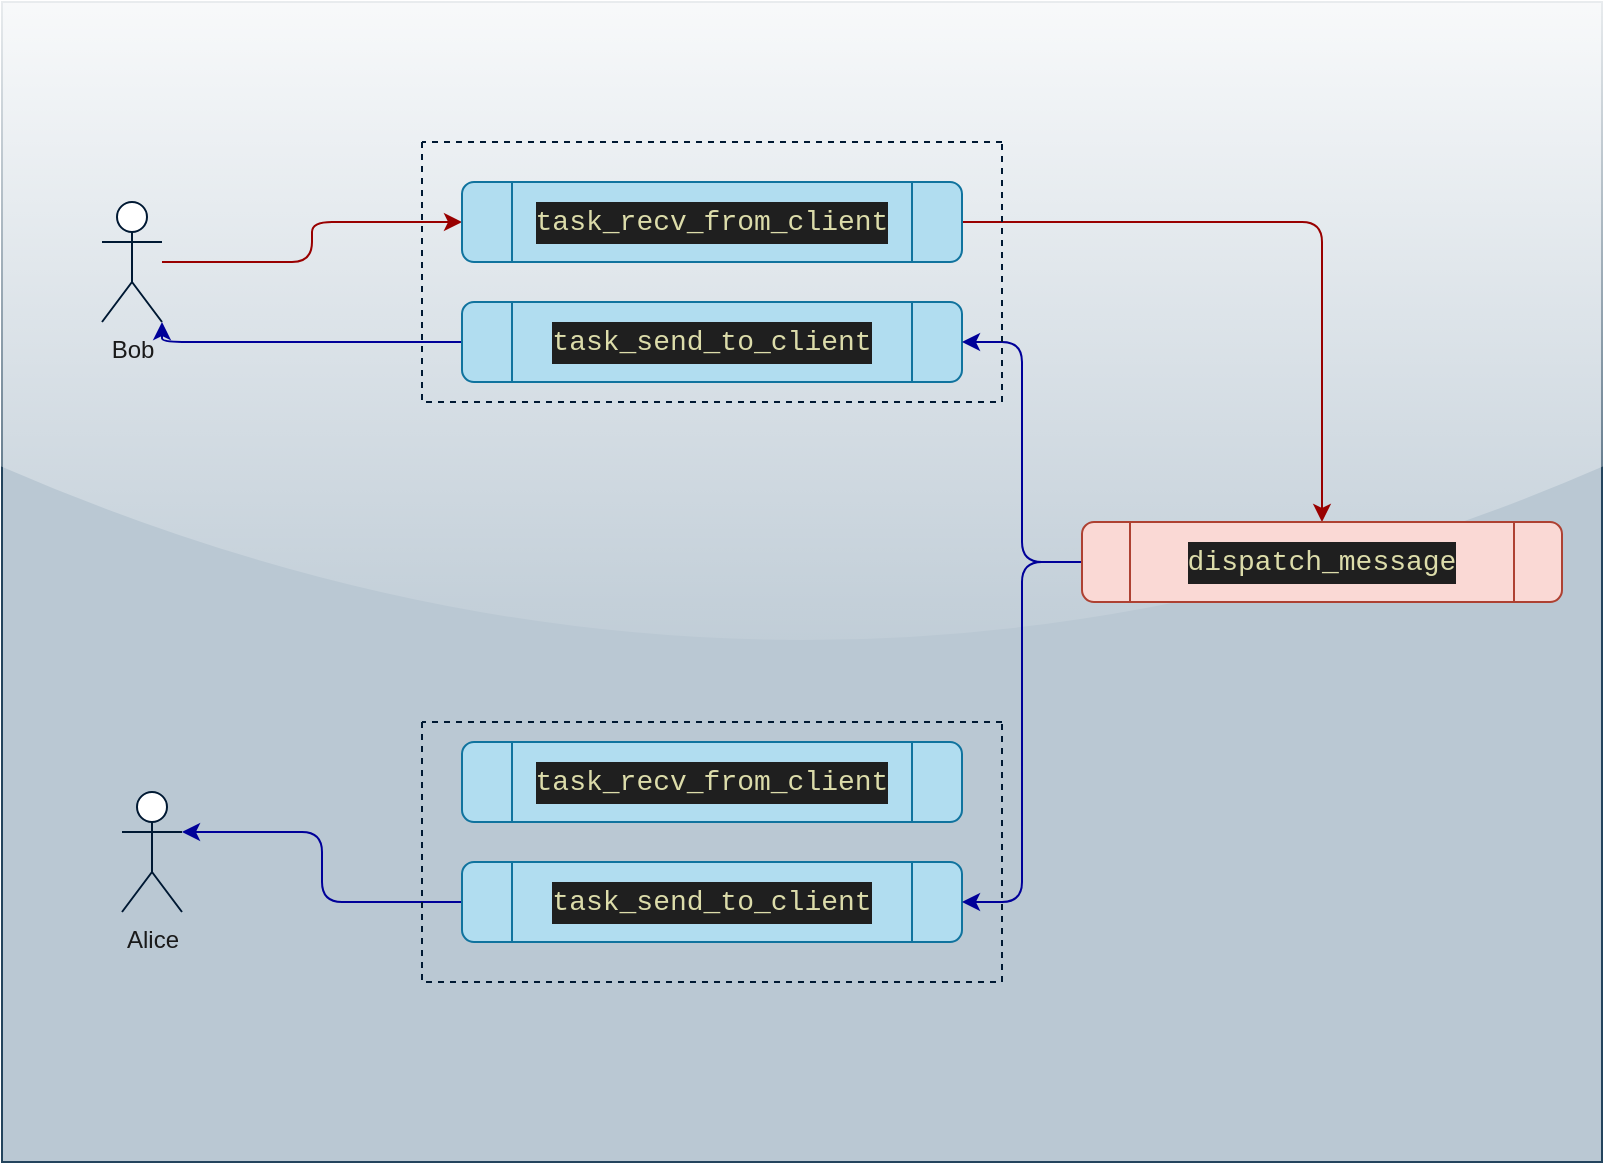 <mxfile>
    <diagram id="rj6UjD9lto2laL2P1jbC" name="Page-1">
        <mxGraphModel dx="1088" dy="1006" grid="1" gridSize="10" guides="1" tooltips="1" connect="1" arrows="1" fold="1" page="1" pageScale="1" pageWidth="3300" pageHeight="2339" math="0" shadow="0">
            <root>
                <mxCell id="0"/>
                <mxCell id="1" parent="0"/>
                <mxCell id="2" value="" style="rounded=0;whiteSpace=wrap;html=1;fillColor=#bac8d3;strokeColor=#23445d;glass=1;shadow=0;" vertex="1" parent="1">
                    <mxGeometry x="130" y="70" width="800" height="580" as="geometry"/>
                </mxCell>
                <mxCell id="15" style="edgeStyle=orthogonalEdgeStyle;html=1;entryX=0;entryY=0.5;entryDx=0;entryDy=0;strokeColor=#990000;fontColor=#003366;" edge="1" parent="1" source="3" target="8">
                    <mxGeometry relative="1" as="geometry"/>
                </mxCell>
                <mxCell id="3" value="Bob" style="shape=umlActor;verticalLabelPosition=bottom;verticalAlign=top;html=1;outlineConnect=0;rounded=0;shadow=0;glass=1;sketch=0;strokeColor=#001933;fontColor=#1A1A1A;" vertex="1" parent="1">
                    <mxGeometry x="180" y="170" width="30" height="60" as="geometry"/>
                </mxCell>
                <mxCell id="5" value="Alice" style="shape=umlActor;verticalLabelPosition=bottom;verticalAlign=top;html=1;outlineConnect=0;rounded=0;shadow=0;glass=1;sketch=0;strokeColor=#001933;fontColor=#1A1A1A;" vertex="1" parent="1">
                    <mxGeometry x="190" y="465" width="30" height="60" as="geometry"/>
                </mxCell>
                <mxCell id="14" style="edgeStyle=orthogonalEdgeStyle;html=1;entryX=0.5;entryY=0;entryDx=0;entryDy=0;fontColor=#003366;strokeColor=#990000;" edge="1" parent="1" source="8" target="12">
                    <mxGeometry relative="1" as="geometry"/>
                </mxCell>
                <mxCell id="8" value="&lt;div style=&quot;color: rgb(204, 204, 204); background-color: rgb(31, 31, 31); font-family: Menlo, Monaco, &amp;quot;Courier New&amp;quot;, monospace; font-size: 14px; line-height: 21px;&quot;&gt;&lt;span style=&quot;color: #dcdcaa;&quot;&gt;task_recv_from_client&lt;/span&gt;&lt;/div&gt;" style="shape=process;whiteSpace=wrap;html=1;backgroundOutline=1;rounded=1;shadow=0;glass=0;sketch=0;strokeColor=#10739e;fillColor=#b1ddf0;fontColor=#003366;" vertex="1" parent="1">
                    <mxGeometry x="360" y="160" width="250" height="40" as="geometry"/>
                </mxCell>
                <mxCell id="23" style="edgeStyle=orthogonalEdgeStyle;html=1;entryX=1;entryY=1;entryDx=0;entryDy=0;entryPerimeter=0;strokeColor=#000099;fontColor=#003366;" edge="1" parent="1" source="9" target="3">
                    <mxGeometry relative="1" as="geometry"/>
                </mxCell>
                <mxCell id="9" value="&lt;div style=&quot;color: rgb(204, 204, 204); background-color: rgb(31, 31, 31); font-family: Menlo, Monaco, &amp;quot;Courier New&amp;quot;, monospace; font-size: 14px; line-height: 21px;&quot;&gt;&lt;div style=&quot;line-height: 21px;&quot;&gt;&lt;span style=&quot;color: #dcdcaa;&quot;&gt;task_send_to_client&lt;/span&gt;&lt;/div&gt;&lt;/div&gt;" style="shape=process;whiteSpace=wrap;html=1;backgroundOutline=1;rounded=1;shadow=0;glass=0;sketch=0;strokeColor=#10739e;fillColor=#b1ddf0;fontColor=#003366;" vertex="1" parent="1">
                    <mxGeometry x="360" y="220" width="250" height="40" as="geometry"/>
                </mxCell>
                <mxCell id="10" value="&lt;div style=&quot;color: rgb(204, 204, 204); background-color: rgb(31, 31, 31); font-family: Menlo, Monaco, &amp;quot;Courier New&amp;quot;, monospace; font-size: 14px; line-height: 21px;&quot;&gt;&lt;span style=&quot;color: #dcdcaa;&quot;&gt;task_recv_from_client&lt;/span&gt;&lt;/div&gt;" style="shape=process;whiteSpace=wrap;html=1;backgroundOutline=1;rounded=1;shadow=0;glass=0;sketch=0;strokeColor=#10739e;fillColor=#b1ddf0;fontColor=#003366;" vertex="1" parent="1">
                    <mxGeometry x="360" y="440" width="250" height="40" as="geometry"/>
                </mxCell>
                <mxCell id="22" style="edgeStyle=orthogonalEdgeStyle;html=1;entryX=1;entryY=0.333;entryDx=0;entryDy=0;entryPerimeter=0;strokeColor=#000099;fontColor=#003366;" edge="1" parent="1" source="11" target="5">
                    <mxGeometry relative="1" as="geometry"/>
                </mxCell>
                <mxCell id="11" value="&lt;div style=&quot;color: rgb(204, 204, 204); background-color: rgb(31, 31, 31); font-family: Menlo, Monaco, &amp;quot;Courier New&amp;quot;, monospace; font-size: 14px; line-height: 21px;&quot;&gt;&lt;div style=&quot;line-height: 21px;&quot;&gt;&lt;span style=&quot;color: #dcdcaa;&quot;&gt;task_send_to_client&lt;/span&gt;&lt;/div&gt;&lt;/div&gt;" style="shape=process;whiteSpace=wrap;html=1;backgroundOutline=1;rounded=1;shadow=0;glass=0;sketch=0;strokeColor=#10739e;fillColor=#b1ddf0;fontColor=#003366;" vertex="1" parent="1">
                    <mxGeometry x="360" y="500" width="250" height="40" as="geometry"/>
                </mxCell>
                <mxCell id="16" style="edgeStyle=orthogonalEdgeStyle;html=1;entryX=1;entryY=0.5;entryDx=0;entryDy=0;strokeColor=#000099;fontColor=#003366;" edge="1" parent="1" source="12" target="9">
                    <mxGeometry relative="1" as="geometry"/>
                </mxCell>
                <mxCell id="17" style="edgeStyle=orthogonalEdgeStyle;html=1;entryX=1;entryY=0.5;entryDx=0;entryDy=0;strokeColor=#000099;fontColor=#003366;" edge="1" parent="1" source="12" target="11">
                    <mxGeometry relative="1" as="geometry"/>
                </mxCell>
                <mxCell id="12" value="&lt;div style=&quot;color: rgb(204, 204, 204); background-color: rgb(31, 31, 31); font-family: Menlo, Monaco, &amp;quot;Courier New&amp;quot;, monospace; font-size: 14px; line-height: 21px;&quot;&gt;&lt;span style=&quot;color: #dcdcaa;&quot;&gt;dispatch_message&lt;/span&gt;&lt;/div&gt;" style="shape=process;whiteSpace=wrap;html=1;backgroundOutline=1;rounded=1;shadow=0;glass=0;sketch=0;strokeColor=#ae4132;fillColor=#fad9d5;" vertex="1" parent="1">
                    <mxGeometry x="670" y="330" width="240" height="40" as="geometry"/>
                </mxCell>
                <mxCell id="19" value="" style="swimlane;startSize=0;rounded=1;shadow=0;glass=0;sketch=0;strokeColor=#001933;fontColor=#003366;dashed=1;" vertex="1" parent="1">
                    <mxGeometry x="340" y="140" width="290" height="130" as="geometry">
                        <mxRectangle x="340" y="140" width="50" height="40" as="alternateBounds"/>
                    </mxGeometry>
                </mxCell>
                <mxCell id="21" value="" style="swimlane;startSize=0;rounded=1;shadow=0;glass=0;sketch=0;strokeColor=#001933;fontColor=#003366;dashed=1;" vertex="1" parent="1">
                    <mxGeometry x="340" y="430" width="290" height="130" as="geometry">
                        <mxRectangle x="340" y="140" width="50" height="40" as="alternateBounds"/>
                    </mxGeometry>
                </mxCell>
            </root>
        </mxGraphModel>
    </diagram>
</mxfile>